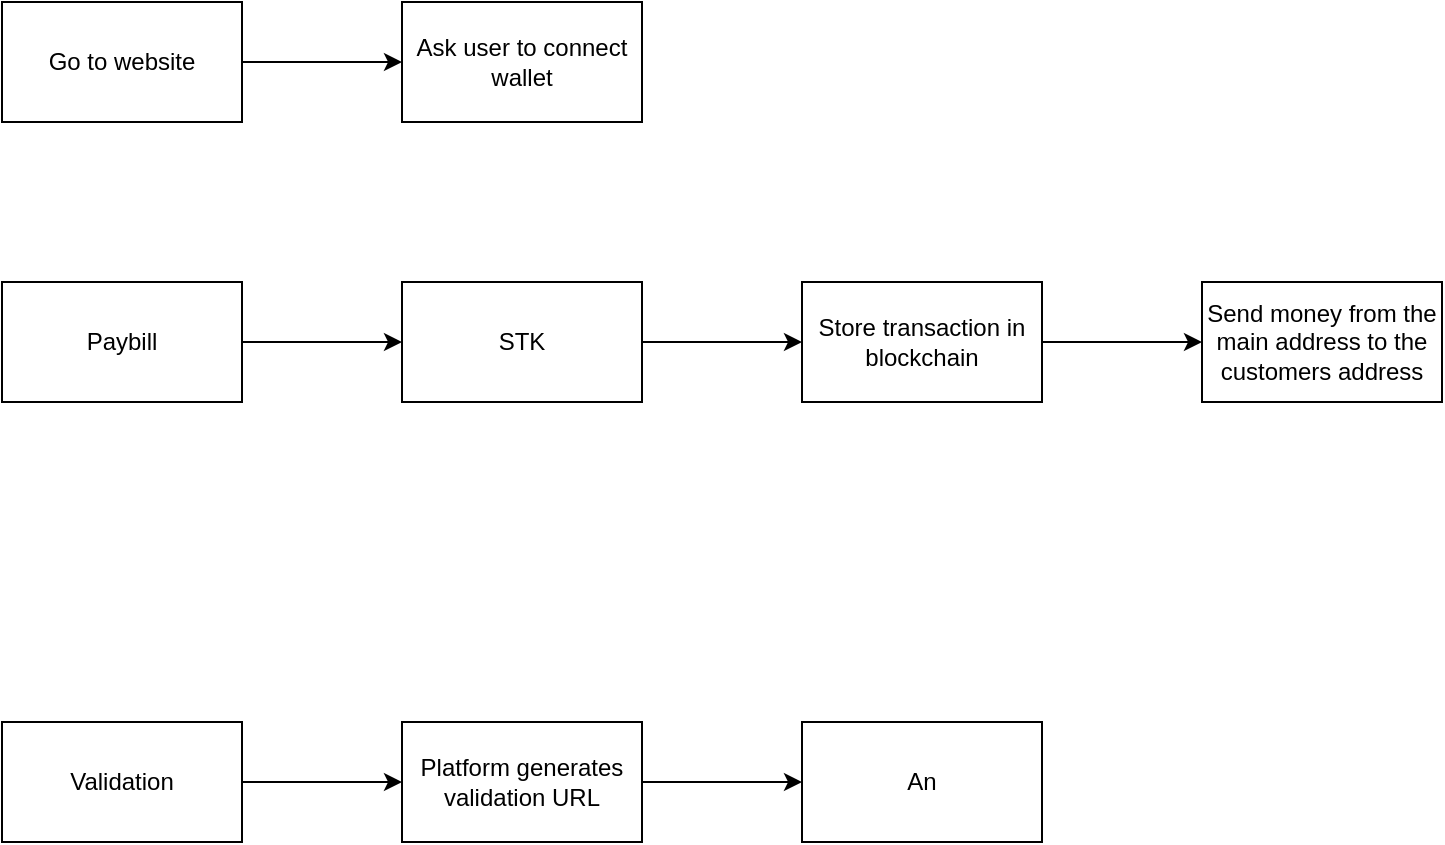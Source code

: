 <mxfile version="24.1.0" type="device" pages="3">
  <diagram name="Page-1" id="yeBoTU2P19gPhXbxnNMf">
    <mxGraphModel dx="1364" dy="963" grid="1" gridSize="10" guides="1" tooltips="1" connect="1" arrows="1" fold="1" page="1" pageScale="1" pageWidth="850" pageHeight="1100" math="0" shadow="0">
      <root>
        <mxCell id="0" />
        <mxCell id="1" parent="0" />
        <mxCell id="xaEFCEjVFy6XeMojN9UT-3" value="" style="edgeStyle=orthogonalEdgeStyle;rounded=0;orthogonalLoop=1;jettySize=auto;html=1;" parent="1" source="xaEFCEjVFy6XeMojN9UT-1" target="xaEFCEjVFy6XeMojN9UT-2" edge="1">
          <mxGeometry relative="1" as="geometry" />
        </mxCell>
        <mxCell id="xaEFCEjVFy6XeMojN9UT-1" value="Paybill" style="rounded=0;whiteSpace=wrap;html=1;" parent="1" vertex="1">
          <mxGeometry x="80" y="340" width="120" height="60" as="geometry" />
        </mxCell>
        <mxCell id="xaEFCEjVFy6XeMojN9UT-5" value="" style="edgeStyle=orthogonalEdgeStyle;rounded=0;orthogonalLoop=1;jettySize=auto;html=1;" parent="1" source="xaEFCEjVFy6XeMojN9UT-2" target="xaEFCEjVFy6XeMojN9UT-4" edge="1">
          <mxGeometry relative="1" as="geometry" />
        </mxCell>
        <mxCell id="xaEFCEjVFy6XeMojN9UT-2" value="STK" style="rounded=0;whiteSpace=wrap;html=1;" parent="1" vertex="1">
          <mxGeometry x="280" y="340" width="120" height="60" as="geometry" />
        </mxCell>
        <mxCell id="xaEFCEjVFy6XeMojN9UT-7" value="" style="edgeStyle=orthogonalEdgeStyle;rounded=0;orthogonalLoop=1;jettySize=auto;html=1;" parent="1" source="xaEFCEjVFy6XeMojN9UT-4" target="xaEFCEjVFy6XeMojN9UT-6" edge="1">
          <mxGeometry relative="1" as="geometry" />
        </mxCell>
        <mxCell id="xaEFCEjVFy6XeMojN9UT-4" value="Store transaction in blockchain" style="rounded=0;whiteSpace=wrap;html=1;" parent="1" vertex="1">
          <mxGeometry x="480" y="340" width="120" height="60" as="geometry" />
        </mxCell>
        <mxCell id="xaEFCEjVFy6XeMojN9UT-6" value="Send money from the main address to the customers address" style="rounded=0;whiteSpace=wrap;html=1;" parent="1" vertex="1">
          <mxGeometry x="680" y="340" width="120" height="60" as="geometry" />
        </mxCell>
        <mxCell id="xaEFCEjVFy6XeMojN9UT-15" value="" style="edgeStyle=orthogonalEdgeStyle;rounded=0;orthogonalLoop=1;jettySize=auto;html=1;" parent="1" source="xaEFCEjVFy6XeMojN9UT-8" target="xaEFCEjVFy6XeMojN9UT-14" edge="1">
          <mxGeometry relative="1" as="geometry" />
        </mxCell>
        <mxCell id="xaEFCEjVFy6XeMojN9UT-8" value="Go to website" style="rounded=0;whiteSpace=wrap;html=1;" parent="1" vertex="1">
          <mxGeometry x="80" y="200" width="120" height="60" as="geometry" />
        </mxCell>
        <mxCell id="xaEFCEjVFy6XeMojN9UT-11" value="" style="edgeStyle=orthogonalEdgeStyle;rounded=0;orthogonalLoop=1;jettySize=auto;html=1;" parent="1" source="xaEFCEjVFy6XeMojN9UT-9" target="xaEFCEjVFy6XeMojN9UT-10" edge="1">
          <mxGeometry relative="1" as="geometry" />
        </mxCell>
        <mxCell id="xaEFCEjVFy6XeMojN9UT-9" value="Validation" style="rounded=0;whiteSpace=wrap;html=1;" parent="1" vertex="1">
          <mxGeometry x="80" y="560" width="120" height="60" as="geometry" />
        </mxCell>
        <mxCell id="xaEFCEjVFy6XeMojN9UT-13" value="" style="edgeStyle=orthogonalEdgeStyle;rounded=0;orthogonalLoop=1;jettySize=auto;html=1;" parent="1" source="xaEFCEjVFy6XeMojN9UT-10" target="xaEFCEjVFy6XeMojN9UT-12" edge="1">
          <mxGeometry relative="1" as="geometry" />
        </mxCell>
        <mxCell id="xaEFCEjVFy6XeMojN9UT-10" value="Platform generates validation URL" style="rounded=0;whiteSpace=wrap;html=1;" parent="1" vertex="1">
          <mxGeometry x="280" y="560" width="120" height="60" as="geometry" />
        </mxCell>
        <mxCell id="xaEFCEjVFy6XeMojN9UT-12" value="An" style="rounded=0;whiteSpace=wrap;html=1;" parent="1" vertex="1">
          <mxGeometry x="480" y="560" width="120" height="60" as="geometry" />
        </mxCell>
        <mxCell id="xaEFCEjVFy6XeMojN9UT-14" value="Ask user to connect wallet" style="rounded=0;whiteSpace=wrap;html=1;" parent="1" vertex="1">
          <mxGeometry x="280" y="200" width="120" height="60" as="geometry" />
        </mxCell>
      </root>
    </mxGraphModel>
  </diagram>
  <diagram id="bsYoipCl9t5xl7zqGwmk" name="Page-2">
    <mxGraphModel dx="2214" dy="963" grid="1" gridSize="10" guides="1" tooltips="1" connect="1" arrows="1" fold="1" page="1" pageScale="1" pageWidth="850" pageHeight="1100" math="0" shadow="0">
      <root>
        <mxCell id="0" />
        <mxCell id="1" parent="0" />
        <mxCell id="pZQjGrmSbh7cPb4ROJeQ-4" style="edgeStyle=orthogonalEdgeStyle;rounded=0;orthogonalLoop=1;jettySize=auto;html=1;entryX=0;entryY=0.5;entryDx=0;entryDy=0;" parent="1" source="pZQjGrmSbh7cPb4ROJeQ-1" target="pZQjGrmSbh7cPb4ROJeQ-3" edge="1">
          <mxGeometry relative="1" as="geometry" />
        </mxCell>
        <mxCell id="pZQjGrmSbh7cPb4ROJeQ-1" value="Frontend" style="rounded=0;whiteSpace=wrap;html=1;" parent="1" vertex="1">
          <mxGeometry x="160" y="280" width="120" height="60" as="geometry" />
        </mxCell>
        <mxCell id="pZQjGrmSbh7cPb4ROJeQ-2" value="Smart contracts" style="rounded=0;whiteSpace=wrap;html=1;" parent="1" vertex="1">
          <mxGeometry x="400" y="280" width="120" height="60" as="geometry" />
        </mxCell>
        <mxCell id="pZQjGrmSbh7cPb4ROJeQ-6" style="edgeStyle=orthogonalEdgeStyle;rounded=0;orthogonalLoop=1;jettySize=auto;html=1;entryX=0.5;entryY=0;entryDx=0;entryDy=0;" parent="1" source="pZQjGrmSbh7cPb4ROJeQ-3" target="pZQjGrmSbh7cPb4ROJeQ-2" edge="1">
          <mxGeometry relative="1" as="geometry" />
        </mxCell>
        <mxCell id="pZQjGrmSbh7cPb4ROJeQ-3" value="Backend that calls MPESA" style="rounded=0;whiteSpace=wrap;html=1;" parent="1" vertex="1">
          <mxGeometry x="280" y="100" width="120" height="60" as="geometry" />
        </mxCell>
        <mxCell id="pZQjGrmSbh7cPb4ROJeQ-15" value="" style="edgeStyle=orthogonalEdgeStyle;rounded=0;orthogonalLoop=1;jettySize=auto;html=1;" parent="1" source="pZQjGrmSbh7cPb4ROJeQ-7" target="pZQjGrmSbh7cPb4ROJeQ-14" edge="1">
          <mxGeometry relative="1" as="geometry" />
        </mxCell>
        <mxCell id="pZQjGrmSbh7cPb4ROJeQ-7" value="Paybill 1" style="rounded=0;whiteSpace=wrap;html=1;" parent="1" vertex="1">
          <mxGeometry x="200" y="750" width="120" height="60" as="geometry" />
        </mxCell>
        <mxCell id="pZQjGrmSbh7cPb4ROJeQ-8" value="Customer" style="shape=umlActor;verticalLabelPosition=bottom;verticalAlign=top;html=1;outlineConnect=0;" parent="1" vertex="1">
          <mxGeometry x="30" y="810" width="30" height="60" as="geometry" />
        </mxCell>
        <mxCell id="pZQjGrmSbh7cPb4ROJeQ-17" value="" style="edgeStyle=orthogonalEdgeStyle;rounded=0;orthogonalLoop=1;jettySize=auto;html=1;" parent="1" source="pZQjGrmSbh7cPb4ROJeQ-9" target="pZQjGrmSbh7cPb4ROJeQ-16" edge="1">
          <mxGeometry relative="1" as="geometry" />
        </mxCell>
        <mxCell id="pZQjGrmSbh7cPb4ROJeQ-9" value="Paybill 2" style="rounded=0;whiteSpace=wrap;html=1;" parent="1" vertex="1">
          <mxGeometry x="200" y="870" width="120" height="60" as="geometry" />
        </mxCell>
        <mxCell id="pZQjGrmSbh7cPb4ROJeQ-10" value="Static Paybill" style="rounded=0;whiteSpace=wrap;html=1;" parent="1" vertex="1">
          <mxGeometry x="200" y="1160" width="120" height="60" as="geometry" />
        </mxCell>
        <mxCell id="pZQjGrmSbh7cPb4ROJeQ-11" value="Customer" style="shape=umlActor;verticalLabelPosition=bottom;verticalAlign=top;html=1;outlineConnect=0;" parent="1" vertex="1">
          <mxGeometry x="30" y="1170" width="30" height="60" as="geometry" />
        </mxCell>
        <mxCell id="pZQjGrmSbh7cPb4ROJeQ-13" value="" style="endArrow=none;html=1;rounded=0;" parent="1" edge="1">
          <mxGeometry width="50" height="50" relative="1" as="geometry">
            <mxPoint x="-30" y="1010" as="sourcePoint" />
            <mxPoint x="860" y="1010" as="targetPoint" />
          </mxGeometry>
        </mxCell>
        <mxCell id="pZQjGrmSbh7cPb4ROJeQ-14" value="Company X&lt;br&gt;5%" style="rounded=0;whiteSpace=wrap;html=1;" parent="1" vertex="1">
          <mxGeometry x="400" y="750" width="120" height="60" as="geometry" />
        </mxCell>
        <mxCell id="pZQjGrmSbh7cPb4ROJeQ-16" value="Company Y&lt;br&gt;3%" style="rounded=0;whiteSpace=wrap;html=1;" parent="1" vertex="1">
          <mxGeometry x="400" y="870" width="120" height="60" as="geometry" />
        </mxCell>
      </root>
    </mxGraphModel>
  </diagram>
  <diagram id="SjBaAiKtb9xGTGXYt3SB" name="Page-3">
    <mxGraphModel dx="1364" dy="963" grid="1" gridSize="10" guides="1" tooltips="1" connect="1" arrows="1" fold="1" page="1" pageScale="1" pageWidth="850" pageHeight="1100" math="0" shadow="0">
      <root>
        <mxCell id="0" />
        <mxCell id="1" parent="0" />
        <mxCell id="n6PVObbge--Cpf6NgM14-1" value="Frontend" style="rounded=0;whiteSpace=wrap;html=1;" parent="1" vertex="1">
          <mxGeometry x="320" y="440" width="120" height="60" as="geometry" />
        </mxCell>
        <mxCell id="n6PVObbge--Cpf6NgM14-7" style="edgeStyle=orthogonalEdgeStyle;rounded=0;orthogonalLoop=1;jettySize=auto;html=1;" parent="1" source="n6PVObbge--Cpf6NgM14-2" target="n6PVObbge--Cpf6NgM14-1" edge="1">
          <mxGeometry relative="1" as="geometry" />
        </mxCell>
        <mxCell id="n6PVObbge--Cpf6NgM14-2" value="Backend Server&lt;div&gt;(FLASK)&lt;/div&gt;" style="rounded=0;whiteSpace=wrap;html=1;" parent="1" vertex="1">
          <mxGeometry x="160" y="300" width="120" height="60" as="geometry" />
        </mxCell>
        <mxCell id="n6PVObbge--Cpf6NgM14-5" style="edgeStyle=orthogonalEdgeStyle;rounded=0;orthogonalLoop=1;jettySize=auto;html=1;" parent="1" source="n6PVObbge--Cpf6NgM14-3" target="n6PVObbge--Cpf6NgM14-2" edge="1">
          <mxGeometry relative="1" as="geometry" />
        </mxCell>
        <mxCell id="n6PVObbge--Cpf6NgM14-3" value="Exchange Rate service" style="rounded=0;whiteSpace=wrap;html=1;" parent="1" vertex="1">
          <mxGeometry x="70" y="170" width="120" height="60" as="geometry" />
        </mxCell>
        <mxCell id="n6PVObbge--Cpf6NgM14-6" style="edgeStyle=orthogonalEdgeStyle;rounded=0;orthogonalLoop=1;jettySize=auto;html=1;" parent="1" source="n6PVObbge--Cpf6NgM14-4" target="n6PVObbge--Cpf6NgM14-2" edge="1">
          <mxGeometry relative="1" as="geometry" />
        </mxCell>
        <mxCell id="vBMNkCt33OsMx9RmLNdM-1" style="edgeStyle=orthogonalEdgeStyle;rounded=0;orthogonalLoop=1;jettySize=auto;html=1;" parent="1" source="n6PVObbge--Cpf6NgM14-4" target="n6PVObbge--Cpf6NgM14-8" edge="1">
          <mxGeometry relative="1" as="geometry" />
        </mxCell>
        <mxCell id="n6PVObbge--Cpf6NgM14-4" value="MPESA service" style="rounded=0;whiteSpace=wrap;html=1;" parent="1" vertex="1">
          <mxGeometry x="240" y="170" width="120" height="60" as="geometry" />
        </mxCell>
        <mxCell id="vBMNkCt33OsMx9RmLNdM-2" style="edgeStyle=orthogonalEdgeStyle;rounded=0;orthogonalLoop=1;jettySize=auto;html=1;" parent="1" source="n6PVObbge--Cpf6NgM14-8" target="n6PVObbge--Cpf6NgM14-4" edge="1">
          <mxGeometry relative="1" as="geometry" />
        </mxCell>
        <mxCell id="n6PVObbge--Cpf6NgM14-8" value="Smart contract" style="rounded=0;whiteSpace=wrap;html=1;" parent="1" vertex="1">
          <mxGeometry x="510" y="170" width="120" height="60" as="geometry" />
        </mxCell>
      </root>
    </mxGraphModel>
  </diagram>
</mxfile>
